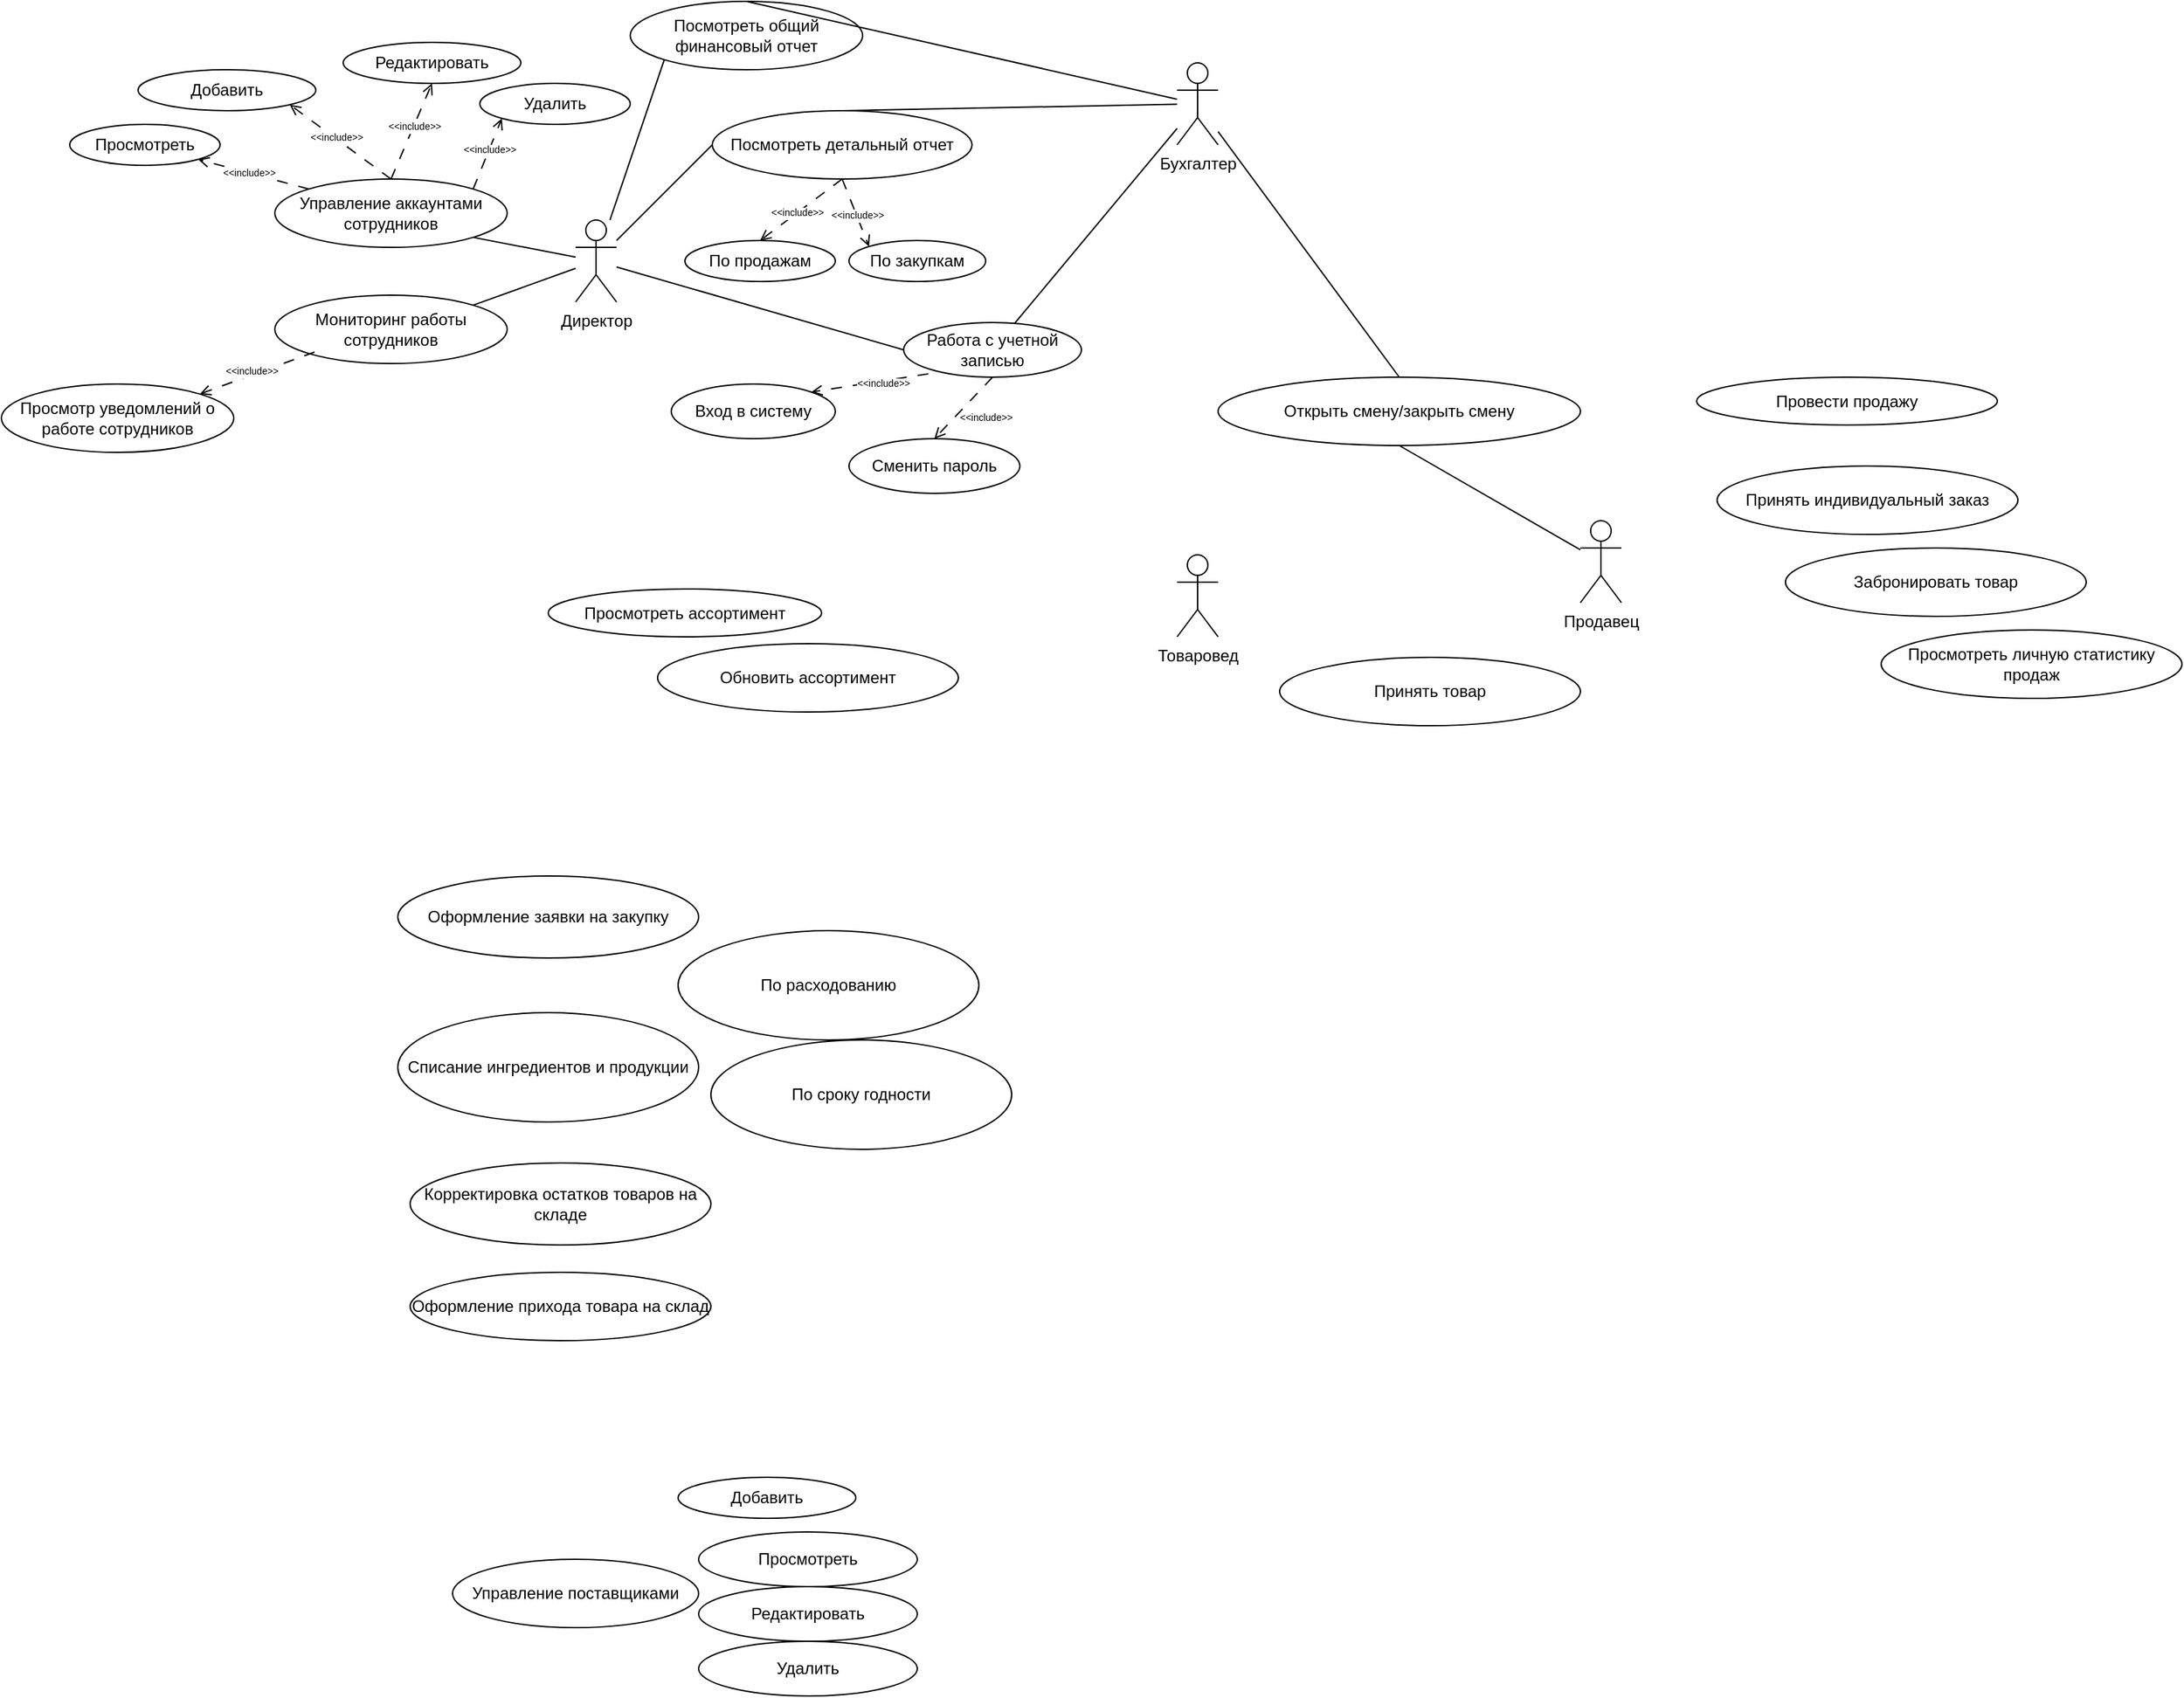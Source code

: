 <mxfile version="28.2.8">
  <diagram name="Страница — 1" id="N4o9Mb3Es1kCSfTahsqH">
    <mxGraphModel dx="1780" dy="1171" grid="1" gridSize="10" guides="1" tooltips="1" connect="1" arrows="1" fold="1" page="1" pageScale="1" pageWidth="2339" pageHeight="3300" math="0" shadow="0">
      <root>
        <mxCell id="0" />
        <mxCell id="1" parent="0" />
        <mxCell id="a7Z7_um9CvdbOrrXlzI_-1" value="Директор" style="shape=umlActor;verticalLabelPosition=bottom;verticalAlign=top;html=1;outlineConnect=0;" vertex="1" parent="1">
          <mxGeometry x="460" y="270" width="30" height="60" as="geometry" />
        </mxCell>
        <mxCell id="a7Z7_um9CvdbOrrXlzI_-2" value="Продавец" style="shape=umlActor;verticalLabelPosition=bottom;verticalAlign=top;html=1;outlineConnect=0;" vertex="1" parent="1">
          <mxGeometry x="1195" y="490" width="30" height="60" as="geometry" />
        </mxCell>
        <mxCell id="a7Z7_um9CvdbOrrXlzI_-3" value="Товаровед" style="shape=umlActor;verticalLabelPosition=bottom;verticalAlign=top;html=1;outlineConnect=0;" vertex="1" parent="1">
          <mxGeometry x="900" y="515" width="30" height="60" as="geometry" />
        </mxCell>
        <mxCell id="a7Z7_um9CvdbOrrXlzI_-4" value="Бухгалтер" style="shape=umlActor;verticalLabelPosition=bottom;verticalAlign=top;html=1;outlineConnect=0;" vertex="1" parent="1">
          <mxGeometry x="900" y="155" width="30" height="60" as="geometry" />
        </mxCell>
        <mxCell id="a7Z7_um9CvdbOrrXlzI_-5" value="Вход в систему" style="ellipse;whiteSpace=wrap;html=1;" vertex="1" parent="1">
          <mxGeometry x="530" y="390" width="120" height="40" as="geometry" />
        </mxCell>
        <mxCell id="a7Z7_um9CvdbOrrXlzI_-14" value="Управление аккаунтами сотрудников" style="ellipse;whiteSpace=wrap;html=1;" vertex="1" parent="1">
          <mxGeometry x="240" y="240" width="170" height="50" as="geometry" />
        </mxCell>
        <mxCell id="a7Z7_um9CvdbOrrXlzI_-15" value="Добавить" style="ellipse;whiteSpace=wrap;html=1;" vertex="1" parent="1">
          <mxGeometry x="140" y="160" width="130" height="30" as="geometry" />
        </mxCell>
        <mxCell id="a7Z7_um9CvdbOrrXlzI_-16" value="Просмотреть" style="ellipse;whiteSpace=wrap;html=1;" vertex="1" parent="1">
          <mxGeometry x="90" y="200" width="110" height="30" as="geometry" />
        </mxCell>
        <mxCell id="a7Z7_um9CvdbOrrXlzI_-17" value="Редактировать" style="ellipse;whiteSpace=wrap;html=1;" vertex="1" parent="1">
          <mxGeometry x="290" y="140" width="130" height="30" as="geometry" />
        </mxCell>
        <mxCell id="a7Z7_um9CvdbOrrXlzI_-18" value="Удалить" style="ellipse;whiteSpace=wrap;html=1;" vertex="1" parent="1">
          <mxGeometry x="390" y="170" width="110" height="30" as="geometry" />
        </mxCell>
        <mxCell id="a7Z7_um9CvdbOrrXlzI_-19" value="Мониторинг работы сотрудников" style="ellipse;whiteSpace=wrap;html=1;" vertex="1" parent="1">
          <mxGeometry x="240" y="325" width="170" height="50" as="geometry" />
        </mxCell>
        <mxCell id="a7Z7_um9CvdbOrrXlzI_-20" value="Просмотр уведомлений о работе сотрудников" style="ellipse;whiteSpace=wrap;html=1;" vertex="1" parent="1">
          <mxGeometry x="40" y="390" width="170" height="50" as="geometry" />
        </mxCell>
        <mxCell id="a7Z7_um9CvdbOrrXlzI_-21" value="Посмотреть общий финансовый отчет" style="ellipse;whiteSpace=wrap;html=1;" vertex="1" parent="1">
          <mxGeometry x="500" y="110" width="170" height="50" as="geometry" />
        </mxCell>
        <mxCell id="a7Z7_um9CvdbOrrXlzI_-22" value="Посмотреть детальный отчет" style="ellipse;whiteSpace=wrap;html=1;" vertex="1" parent="1">
          <mxGeometry x="560" y="190" width="190" height="50" as="geometry" />
        </mxCell>
        <mxCell id="a7Z7_um9CvdbOrrXlzI_-25" value="Управление поставщиками" style="ellipse;whiteSpace=wrap;html=1;" vertex="1" parent="1">
          <mxGeometry x="370" y="1250" width="180" height="50" as="geometry" />
        </mxCell>
        <mxCell id="a7Z7_um9CvdbOrrXlzI_-28" value="Добавить" style="ellipse;whiteSpace=wrap;html=1;" vertex="1" parent="1">
          <mxGeometry x="535" y="1190" width="130" height="30" as="geometry" />
        </mxCell>
        <mxCell id="a7Z7_um9CvdbOrrXlzI_-29" value="Просмотреть" style="ellipse;whiteSpace=wrap;html=1;" vertex="1" parent="1">
          <mxGeometry x="550" y="1230" width="160" height="40" as="geometry" />
        </mxCell>
        <mxCell id="a7Z7_um9CvdbOrrXlzI_-30" value="Редактировать" style="ellipse;whiteSpace=wrap;html=1;" vertex="1" parent="1">
          <mxGeometry x="550" y="1270" width="160" height="40" as="geometry" />
        </mxCell>
        <mxCell id="a7Z7_um9CvdbOrrXlzI_-31" value="Удалить" style="ellipse;whiteSpace=wrap;html=1;" vertex="1" parent="1">
          <mxGeometry x="550" y="1310" width="160" height="40" as="geometry" />
        </mxCell>
        <mxCell id="a7Z7_um9CvdbOrrXlzI_-32" value="Оформление прихода товара на склад" style="ellipse;whiteSpace=wrap;html=1;" vertex="1" parent="1">
          <mxGeometry x="339" y="1040" width="220" height="50" as="geometry" />
        </mxCell>
        <mxCell id="a7Z7_um9CvdbOrrXlzI_-33" value="Корректировка остатков товаров на складе" style="ellipse;whiteSpace=wrap;html=1;" vertex="1" parent="1">
          <mxGeometry x="339" y="960" width="220" height="60" as="geometry" />
        </mxCell>
        <mxCell id="a7Z7_um9CvdbOrrXlzI_-34" value="Списание ингредиентов и продукции" style="ellipse;whiteSpace=wrap;html=1;" vertex="1" parent="1">
          <mxGeometry x="330" y="850" width="220" height="80" as="geometry" />
        </mxCell>
        <mxCell id="a7Z7_um9CvdbOrrXlzI_-35" value="По сроку годности" style="ellipse;whiteSpace=wrap;html=1;" vertex="1" parent="1">
          <mxGeometry x="559" y="870" width="220" height="80" as="geometry" />
        </mxCell>
        <mxCell id="a7Z7_um9CvdbOrrXlzI_-36" value="По расходованию" style="ellipse;whiteSpace=wrap;html=1;" vertex="1" parent="1">
          <mxGeometry x="535" y="790" width="220" height="80" as="geometry" />
        </mxCell>
        <mxCell id="a7Z7_um9CvdbOrrXlzI_-37" value="Оформление заявки на закупку" style="ellipse;whiteSpace=wrap;html=1;" vertex="1" parent="1">
          <mxGeometry x="330" y="750" width="220" height="60" as="geometry" />
        </mxCell>
        <mxCell id="a7Z7_um9CvdbOrrXlzI_-40" value="Открыть смену/закрыть смену" style="ellipse;whiteSpace=wrap;html=1;" vertex="1" parent="1">
          <mxGeometry x="930" y="385" width="265" height="50" as="geometry" />
        </mxCell>
        <mxCell id="a7Z7_um9CvdbOrrXlzI_-41" value="Провести продажу" style="ellipse;whiteSpace=wrap;html=1;" vertex="1" parent="1">
          <mxGeometry x="1280" y="385" width="220" height="35" as="geometry" />
        </mxCell>
        <mxCell id="a7Z7_um9CvdbOrrXlzI_-42" value="Принять индивидуальный заказ" style="ellipse;whiteSpace=wrap;html=1;" vertex="1" parent="1">
          <mxGeometry x="1295" y="450" width="220" height="50" as="geometry" />
        </mxCell>
        <mxCell id="a7Z7_um9CvdbOrrXlzI_-43" value="Забронировать товар" style="ellipse;whiteSpace=wrap;html=1;" vertex="1" parent="1">
          <mxGeometry x="1345" y="510" width="220" height="50" as="geometry" />
        </mxCell>
        <mxCell id="a7Z7_um9CvdbOrrXlzI_-44" value="Принять товар" style="ellipse;whiteSpace=wrap;html=1;" vertex="1" parent="1">
          <mxGeometry x="975" y="590" width="220" height="50" as="geometry" />
        </mxCell>
        <mxCell id="a7Z7_um9CvdbOrrXlzI_-45" value="Обновить ассортимент" style="ellipse;whiteSpace=wrap;html=1;" vertex="1" parent="1">
          <mxGeometry x="520" y="580" width="220" height="50" as="geometry" />
        </mxCell>
        <mxCell id="a7Z7_um9CvdbOrrXlzI_-46" value="Просмотреть ассортимент" style="ellipse;whiteSpace=wrap;html=1;" vertex="1" parent="1">
          <mxGeometry x="440" y="540" width="200" height="35" as="geometry" />
        </mxCell>
        <mxCell id="a7Z7_um9CvdbOrrXlzI_-47" value="Просмотреть личную статистику продаж" style="ellipse;whiteSpace=wrap;html=1;" vertex="1" parent="1">
          <mxGeometry x="1415" y="570" width="220" height="50" as="geometry" />
        </mxCell>
        <mxCell id="a7Z7_um9CvdbOrrXlzI_-54" value="Сменить пароль" style="ellipse;whiteSpace=wrap;html=1;" vertex="1" parent="1">
          <mxGeometry x="660" y="430" width="125" height="40" as="geometry" />
        </mxCell>
        <mxCell id="a7Z7_um9CvdbOrrXlzI_-56" value="Работа с учетной записью" style="ellipse;whiteSpace=wrap;html=1;" vertex="1" parent="1">
          <mxGeometry x="700" y="345" width="130" height="40" as="geometry" />
        </mxCell>
        <mxCell id="a7Z7_um9CvdbOrrXlzI_-57" value="" style="endArrow=none;html=1;rounded=0;entryX=1;entryY=1;entryDx=0;entryDy=0;" edge="1" parent="1" source="a7Z7_um9CvdbOrrXlzI_-1" target="a7Z7_um9CvdbOrrXlzI_-14">
          <mxGeometry width="50" height="50" relative="1" as="geometry">
            <mxPoint x="400" y="280" as="sourcePoint" />
            <mxPoint x="450" y="230" as="targetPoint" />
          </mxGeometry>
        </mxCell>
        <mxCell id="a7Z7_um9CvdbOrrXlzI_-59" value="" style="endArrow=none;html=1;rounded=0;exitX=1;exitY=0;exitDx=0;exitDy=0;" edge="1" parent="1" source="a7Z7_um9CvdbOrrXlzI_-19" target="a7Z7_um9CvdbOrrXlzI_-1">
          <mxGeometry width="50" height="50" relative="1" as="geometry">
            <mxPoint x="410" y="270" as="sourcePoint" />
            <mxPoint x="460" y="220" as="targetPoint" />
          </mxGeometry>
        </mxCell>
        <mxCell id="a7Z7_um9CvdbOrrXlzI_-60" value="" style="endArrow=open;html=1;rounded=0;exitX=0;exitY=0;exitDx=0;exitDy=0;entryX=1;entryY=1;entryDx=0;entryDy=0;dashed=1;dashPattern=8 8;endFill=0;" edge="1" parent="1" source="a7Z7_um9CvdbOrrXlzI_-14" target="a7Z7_um9CvdbOrrXlzI_-16">
          <mxGeometry width="50" height="50" relative="1" as="geometry">
            <mxPoint x="360" y="230" as="sourcePoint" />
            <mxPoint x="410" y="180" as="targetPoint" />
          </mxGeometry>
        </mxCell>
        <mxCell id="a7Z7_um9CvdbOrrXlzI_-61" value="&amp;lt;&amp;lt;include&amp;gt;&amp;gt;" style="edgeLabel;html=1;align=center;verticalAlign=middle;resizable=0;points=[];fontSize=7;" vertex="1" connectable="0" parent="a7Z7_um9CvdbOrrXlzI_-60">
          <mxGeometry x="0.096" relative="1" as="geometry">
            <mxPoint as="offset" />
          </mxGeometry>
        </mxCell>
        <mxCell id="a7Z7_um9CvdbOrrXlzI_-62" value="" style="endArrow=open;html=1;rounded=0;exitX=0.5;exitY=0;exitDx=0;exitDy=0;entryX=1;entryY=1;entryDx=0;entryDy=0;dashed=1;dashPattern=8 8;endFill=0;" edge="1" parent="1" source="a7Z7_um9CvdbOrrXlzI_-14" target="a7Z7_um9CvdbOrrXlzI_-15">
          <mxGeometry width="50" height="50" relative="1" as="geometry">
            <mxPoint x="351" y="236" as="sourcePoint" />
            <mxPoint x="290" y="210" as="targetPoint" />
          </mxGeometry>
        </mxCell>
        <mxCell id="a7Z7_um9CvdbOrrXlzI_-63" value="&amp;lt;&amp;lt;include&amp;gt;&amp;gt;" style="edgeLabel;html=1;align=center;verticalAlign=middle;resizable=0;points=[];fontSize=7;" vertex="1" connectable="0" parent="a7Z7_um9CvdbOrrXlzI_-62">
          <mxGeometry x="0.096" relative="1" as="geometry">
            <mxPoint as="offset" />
          </mxGeometry>
        </mxCell>
        <mxCell id="a7Z7_um9CvdbOrrXlzI_-64" value="" style="endArrow=open;html=1;rounded=0;exitX=0.5;exitY=0;exitDx=0;exitDy=0;entryX=0.5;entryY=1;entryDx=0;entryDy=0;dashed=1;dashPattern=8 8;endFill=0;" edge="1" parent="1" source="a7Z7_um9CvdbOrrXlzI_-14" target="a7Z7_um9CvdbOrrXlzI_-17">
          <mxGeometry width="50" height="50" relative="1" as="geometry">
            <mxPoint x="384" y="244" as="sourcePoint" />
            <mxPoint x="340" y="190" as="targetPoint" />
          </mxGeometry>
        </mxCell>
        <mxCell id="a7Z7_um9CvdbOrrXlzI_-65" value="&amp;lt;&amp;lt;include&amp;gt;&amp;gt;" style="edgeLabel;html=1;align=center;verticalAlign=middle;resizable=0;points=[];fontSize=7;" vertex="1" connectable="0" parent="a7Z7_um9CvdbOrrXlzI_-64">
          <mxGeometry x="0.096" relative="1" as="geometry">
            <mxPoint as="offset" />
          </mxGeometry>
        </mxCell>
        <mxCell id="a7Z7_um9CvdbOrrXlzI_-66" value="" style="endArrow=open;html=1;rounded=0;exitX=1;exitY=0;exitDx=0;exitDy=0;entryX=0;entryY=1;entryDx=0;entryDy=0;dashed=1;dashPattern=8 8;endFill=0;" edge="1" parent="1" source="a7Z7_um9CvdbOrrXlzI_-14" target="a7Z7_um9CvdbOrrXlzI_-18">
          <mxGeometry width="50" height="50" relative="1" as="geometry">
            <mxPoint x="370" y="290" as="sourcePoint" />
            <mxPoint x="400" y="220" as="targetPoint" />
          </mxGeometry>
        </mxCell>
        <mxCell id="a7Z7_um9CvdbOrrXlzI_-67" value="&amp;lt;&amp;lt;include&amp;gt;&amp;gt;" style="edgeLabel;html=1;align=center;verticalAlign=middle;resizable=0;points=[];fontSize=7;" vertex="1" connectable="0" parent="a7Z7_um9CvdbOrrXlzI_-66">
          <mxGeometry x="0.096" relative="1" as="geometry">
            <mxPoint as="offset" />
          </mxGeometry>
        </mxCell>
        <mxCell id="a7Z7_um9CvdbOrrXlzI_-68" value="" style="endArrow=open;html=1;rounded=0;exitX=0.171;exitY=0.833;exitDx=0;exitDy=0;entryX=1;entryY=0;entryDx=0;entryDy=0;dashed=1;dashPattern=8 8;endFill=0;exitPerimeter=0;" edge="1" parent="1" source="a7Z7_um9CvdbOrrXlzI_-19" target="a7Z7_um9CvdbOrrXlzI_-20">
          <mxGeometry width="50" height="50" relative="1" as="geometry">
            <mxPoint x="331" y="401" as="sourcePoint" />
            <mxPoint x="250" y="380" as="targetPoint" />
          </mxGeometry>
        </mxCell>
        <mxCell id="a7Z7_um9CvdbOrrXlzI_-69" value="&amp;lt;&amp;lt;include&amp;gt;&amp;gt;" style="edgeLabel;html=1;align=center;verticalAlign=middle;resizable=0;points=[];fontSize=7;" vertex="1" connectable="0" parent="a7Z7_um9CvdbOrrXlzI_-68">
          <mxGeometry x="0.096" relative="1" as="geometry">
            <mxPoint y="-3" as="offset" />
          </mxGeometry>
        </mxCell>
        <mxCell id="a7Z7_um9CvdbOrrXlzI_-76" style="edgeStyle=orthogonalEdgeStyle;rounded=0;orthogonalLoop=1;jettySize=auto;html=1;exitX=0.5;exitY=1;exitDx=0;exitDy=0;" edge="1" parent="1" source="a7Z7_um9CvdbOrrXlzI_-22" target="a7Z7_um9CvdbOrrXlzI_-22">
          <mxGeometry relative="1" as="geometry" />
        </mxCell>
        <mxCell id="a7Z7_um9CvdbOrrXlzI_-77" value="" style="endArrow=none;html=1;rounded=0;entryX=0;entryY=1;entryDx=0;entryDy=0;" edge="1" parent="1" source="a7Z7_um9CvdbOrrXlzI_-1" target="a7Z7_um9CvdbOrrXlzI_-21">
          <mxGeometry width="50" height="50" relative="1" as="geometry">
            <mxPoint x="614" y="314" as="sourcePoint" />
            <mxPoint x="540" y="300" as="targetPoint" />
          </mxGeometry>
        </mxCell>
        <mxCell id="a7Z7_um9CvdbOrrXlzI_-78" value="" style="endArrow=none;html=1;rounded=0;entryX=0;entryY=0.5;entryDx=0;entryDy=0;" edge="1" parent="1" source="a7Z7_um9CvdbOrrXlzI_-1" target="a7Z7_um9CvdbOrrXlzI_-22">
          <mxGeometry width="50" height="50" relative="1" as="geometry">
            <mxPoint x="510" y="348" as="sourcePoint" />
            <mxPoint x="570" y="280" as="targetPoint" />
          </mxGeometry>
        </mxCell>
        <mxCell id="a7Z7_um9CvdbOrrXlzI_-80" value="По закупкам" style="ellipse;whiteSpace=wrap;html=1;" vertex="1" parent="1">
          <mxGeometry x="660" y="285" width="100" height="30" as="geometry" />
        </mxCell>
        <mxCell id="a7Z7_um9CvdbOrrXlzI_-81" value="По продажам" style="ellipse;whiteSpace=wrap;html=1;" vertex="1" parent="1">
          <mxGeometry x="540" y="285" width="110" height="30" as="geometry" />
        </mxCell>
        <mxCell id="a7Z7_um9CvdbOrrXlzI_-83" value="" style="endArrow=open;html=1;rounded=0;exitX=0.5;exitY=1;exitDx=0;exitDy=0;entryX=0;entryY=0;entryDx=0;entryDy=0;dashed=1;dashPattern=8 8;endFill=0;" edge="1" parent="1" source="a7Z7_um9CvdbOrrXlzI_-22" target="a7Z7_um9CvdbOrrXlzI_-80">
          <mxGeometry width="50" height="50" relative="1" as="geometry">
            <mxPoint x="670" y="311" as="sourcePoint" />
            <mxPoint x="690" y="260" as="targetPoint" />
          </mxGeometry>
        </mxCell>
        <mxCell id="a7Z7_um9CvdbOrrXlzI_-84" value="&amp;lt;&amp;lt;include&amp;gt;&amp;gt;" style="edgeLabel;html=1;align=center;verticalAlign=middle;resizable=0;points=[];fontSize=7;" vertex="1" connectable="0" parent="a7Z7_um9CvdbOrrXlzI_-83">
          <mxGeometry x="0.096" relative="1" as="geometry">
            <mxPoint as="offset" />
          </mxGeometry>
        </mxCell>
        <mxCell id="a7Z7_um9CvdbOrrXlzI_-85" value="" style="endArrow=open;html=1;rounded=0;exitX=0.5;exitY=1;exitDx=0;exitDy=0;dashed=1;dashPattern=8 8;endFill=0;entryX=0.5;entryY=0;entryDx=0;entryDy=0;" edge="1" parent="1" source="a7Z7_um9CvdbOrrXlzI_-22" target="a7Z7_um9CvdbOrrXlzI_-81">
          <mxGeometry width="50" height="50" relative="1" as="geometry">
            <mxPoint x="760" y="253" as="sourcePoint" />
            <mxPoint x="588" y="326" as="targetPoint" />
          </mxGeometry>
        </mxCell>
        <mxCell id="a7Z7_um9CvdbOrrXlzI_-86" value="&amp;lt;&amp;lt;include&amp;gt;&amp;gt;" style="edgeLabel;html=1;align=center;verticalAlign=middle;resizable=0;points=[];fontSize=7;" vertex="1" connectable="0" parent="a7Z7_um9CvdbOrrXlzI_-85">
          <mxGeometry x="0.096" relative="1" as="geometry">
            <mxPoint as="offset" />
          </mxGeometry>
        </mxCell>
        <mxCell id="a7Z7_um9CvdbOrrXlzI_-88" value="" style="endArrow=none;html=1;rounded=0;exitX=0.5;exitY=0;exitDx=0;exitDy=0;" edge="1" parent="1" source="a7Z7_um9CvdbOrrXlzI_-21" target="a7Z7_um9CvdbOrrXlzI_-4">
          <mxGeometry width="50" height="50" relative="1" as="geometry">
            <mxPoint x="690" y="237" as="sourcePoint" />
            <mxPoint x="746" y="120" as="targetPoint" />
          </mxGeometry>
        </mxCell>
        <mxCell id="a7Z7_um9CvdbOrrXlzI_-89" value="" style="endArrow=none;html=1;rounded=0;exitX=0.5;exitY=0;exitDx=0;exitDy=0;" edge="1" parent="1" source="a7Z7_um9CvdbOrrXlzI_-22" target="a7Z7_um9CvdbOrrXlzI_-4">
          <mxGeometry width="50" height="50" relative="1" as="geometry">
            <mxPoint x="730" y="154" as="sourcePoint" />
            <mxPoint x="875" y="100" as="targetPoint" />
          </mxGeometry>
        </mxCell>
        <mxCell id="a7Z7_um9CvdbOrrXlzI_-90" style="edgeStyle=orthogonalEdgeStyle;rounded=0;orthogonalLoop=1;jettySize=auto;html=1;exitX=0.5;exitY=1;exitDx=0;exitDy=0;" edge="1" parent="1" source="a7Z7_um9CvdbOrrXlzI_-81" target="a7Z7_um9CvdbOrrXlzI_-81">
          <mxGeometry relative="1" as="geometry" />
        </mxCell>
        <mxCell id="a7Z7_um9CvdbOrrXlzI_-91" value="" style="endArrow=none;html=1;rounded=0;entryX=0;entryY=0.5;entryDx=0;entryDy=0;" edge="1" parent="1" source="a7Z7_um9CvdbOrrXlzI_-1" target="a7Z7_um9CvdbOrrXlzI_-56">
          <mxGeometry width="50" height="50" relative="1" as="geometry">
            <mxPoint x="520" y="430" as="sourcePoint" />
            <mxPoint x="590" y="360" as="targetPoint" />
          </mxGeometry>
        </mxCell>
        <mxCell id="a7Z7_um9CvdbOrrXlzI_-92" value="" style="endArrow=none;html=1;rounded=0;" edge="1" parent="1" source="a7Z7_um9CvdbOrrXlzI_-4" target="a7Z7_um9CvdbOrrXlzI_-56">
          <mxGeometry width="50" height="50" relative="1" as="geometry">
            <mxPoint x="850" y="270" as="sourcePoint" />
            <mxPoint x="1060" y="331" as="targetPoint" />
          </mxGeometry>
        </mxCell>
        <mxCell id="a7Z7_um9CvdbOrrXlzI_-95" value="" style="endArrow=open;html=1;rounded=0;exitX=0.139;exitY=0.939;exitDx=0;exitDy=0;entryX=1;entryY=0;entryDx=0;entryDy=0;dashed=1;dashPattern=8 8;endFill=0;exitPerimeter=0;" edge="1" parent="1" source="a7Z7_um9CvdbOrrXlzI_-56" target="a7Z7_um9CvdbOrrXlzI_-5">
          <mxGeometry width="50" height="50" relative="1" as="geometry">
            <mxPoint x="650" y="420" as="sourcePoint" />
            <mxPoint x="670" y="469" as="targetPoint" />
          </mxGeometry>
        </mxCell>
        <mxCell id="a7Z7_um9CvdbOrrXlzI_-96" value="&amp;lt;&amp;lt;include&amp;gt;&amp;gt;" style="edgeLabel;html=1;align=center;verticalAlign=middle;resizable=0;points=[];fontSize=7;" vertex="1" connectable="0" parent="a7Z7_um9CvdbOrrXlzI_-95">
          <mxGeometry x="0.096" relative="1" as="geometry">
            <mxPoint x="14" as="offset" />
          </mxGeometry>
        </mxCell>
        <mxCell id="a7Z7_um9CvdbOrrXlzI_-97" value="" style="endArrow=open;html=1;rounded=0;exitX=0.5;exitY=1;exitDx=0;exitDy=0;entryX=0.5;entryY=0;entryDx=0;entryDy=0;dashed=1;dashPattern=8 8;endFill=0;" edge="1" parent="1" source="a7Z7_um9CvdbOrrXlzI_-56" target="a7Z7_um9CvdbOrrXlzI_-54">
          <mxGeometry width="50" height="50" relative="1" as="geometry">
            <mxPoint x="806" y="410" as="sourcePoint" />
            <mxPoint x="720" y="423" as="targetPoint" />
          </mxGeometry>
        </mxCell>
        <mxCell id="a7Z7_um9CvdbOrrXlzI_-98" value="&amp;lt;&amp;lt;include&amp;gt;&amp;gt;" style="edgeLabel;html=1;align=center;verticalAlign=middle;resizable=0;points=[];fontSize=7;" vertex="1" connectable="0" parent="a7Z7_um9CvdbOrrXlzI_-97">
          <mxGeometry x="0.096" relative="1" as="geometry">
            <mxPoint x="18" y="5" as="offset" />
          </mxGeometry>
        </mxCell>
        <mxCell id="a7Z7_um9CvdbOrrXlzI_-99" value="" style="endArrow=none;html=1;rounded=0;entryX=0.5;entryY=1;entryDx=0;entryDy=0;" edge="1" parent="1" source="a7Z7_um9CvdbOrrXlzI_-2" target="a7Z7_um9CvdbOrrXlzI_-40">
          <mxGeometry width="50" height="50" relative="1" as="geometry">
            <mxPoint x="500" y="500" as="sourcePoint" />
            <mxPoint x="710" y="561" as="targetPoint" />
          </mxGeometry>
        </mxCell>
        <mxCell id="a7Z7_um9CvdbOrrXlzI_-100" value="" style="endArrow=none;html=1;rounded=0;exitX=0.5;exitY=0;exitDx=0;exitDy=0;" edge="1" parent="1" source="a7Z7_um9CvdbOrrXlzI_-40" target="a7Z7_um9CvdbOrrXlzI_-4">
          <mxGeometry width="50" height="50" relative="1" as="geometry">
            <mxPoint x="1010" y="593" as="sourcePoint" />
            <mxPoint x="1360" y="550" as="targetPoint" />
          </mxGeometry>
        </mxCell>
      </root>
    </mxGraphModel>
  </diagram>
</mxfile>
